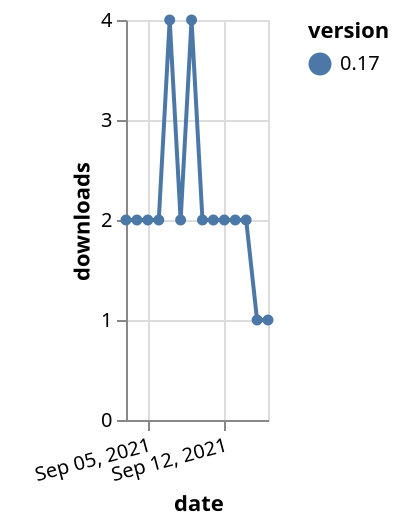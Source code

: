 {"$schema": "https://vega.github.io/schema/vega-lite/v5.json", "description": "A simple bar chart with embedded data.", "data": {"values": [{"date": "2021-09-03", "total": 2471, "delta": 2, "version": "0.17"}, {"date": "2021-09-04", "total": 2473, "delta": 2, "version": "0.17"}, {"date": "2021-09-05", "total": 2475, "delta": 2, "version": "0.17"}, {"date": "2021-09-06", "total": 2477, "delta": 2, "version": "0.17"}, {"date": "2021-09-07", "total": 2481, "delta": 4, "version": "0.17"}, {"date": "2021-09-08", "total": 2483, "delta": 2, "version": "0.17"}, {"date": "2021-09-09", "total": 2487, "delta": 4, "version": "0.17"}, {"date": "2021-09-10", "total": 2489, "delta": 2, "version": "0.17"}, {"date": "2021-09-11", "total": 2491, "delta": 2, "version": "0.17"}, {"date": "2021-09-12", "total": 2493, "delta": 2, "version": "0.17"}, {"date": "2021-09-13", "total": 2495, "delta": 2, "version": "0.17"}, {"date": "2021-09-14", "total": 2497, "delta": 2, "version": "0.17"}, {"date": "2021-09-15", "total": 2498, "delta": 1, "version": "0.17"}, {"date": "2021-09-16", "total": 2499, "delta": 1, "version": "0.17"}]}, "width": "container", "mark": {"type": "line", "point": {"filled": true}}, "encoding": {"x": {"field": "date", "type": "temporal", "timeUnit": "yearmonthdate", "title": "date", "axis": {"labelAngle": -15}}, "y": {"field": "delta", "type": "quantitative", "title": "downloads"}, "color": {"field": "version", "type": "nominal"}, "tooltip": {"field": "delta"}}}